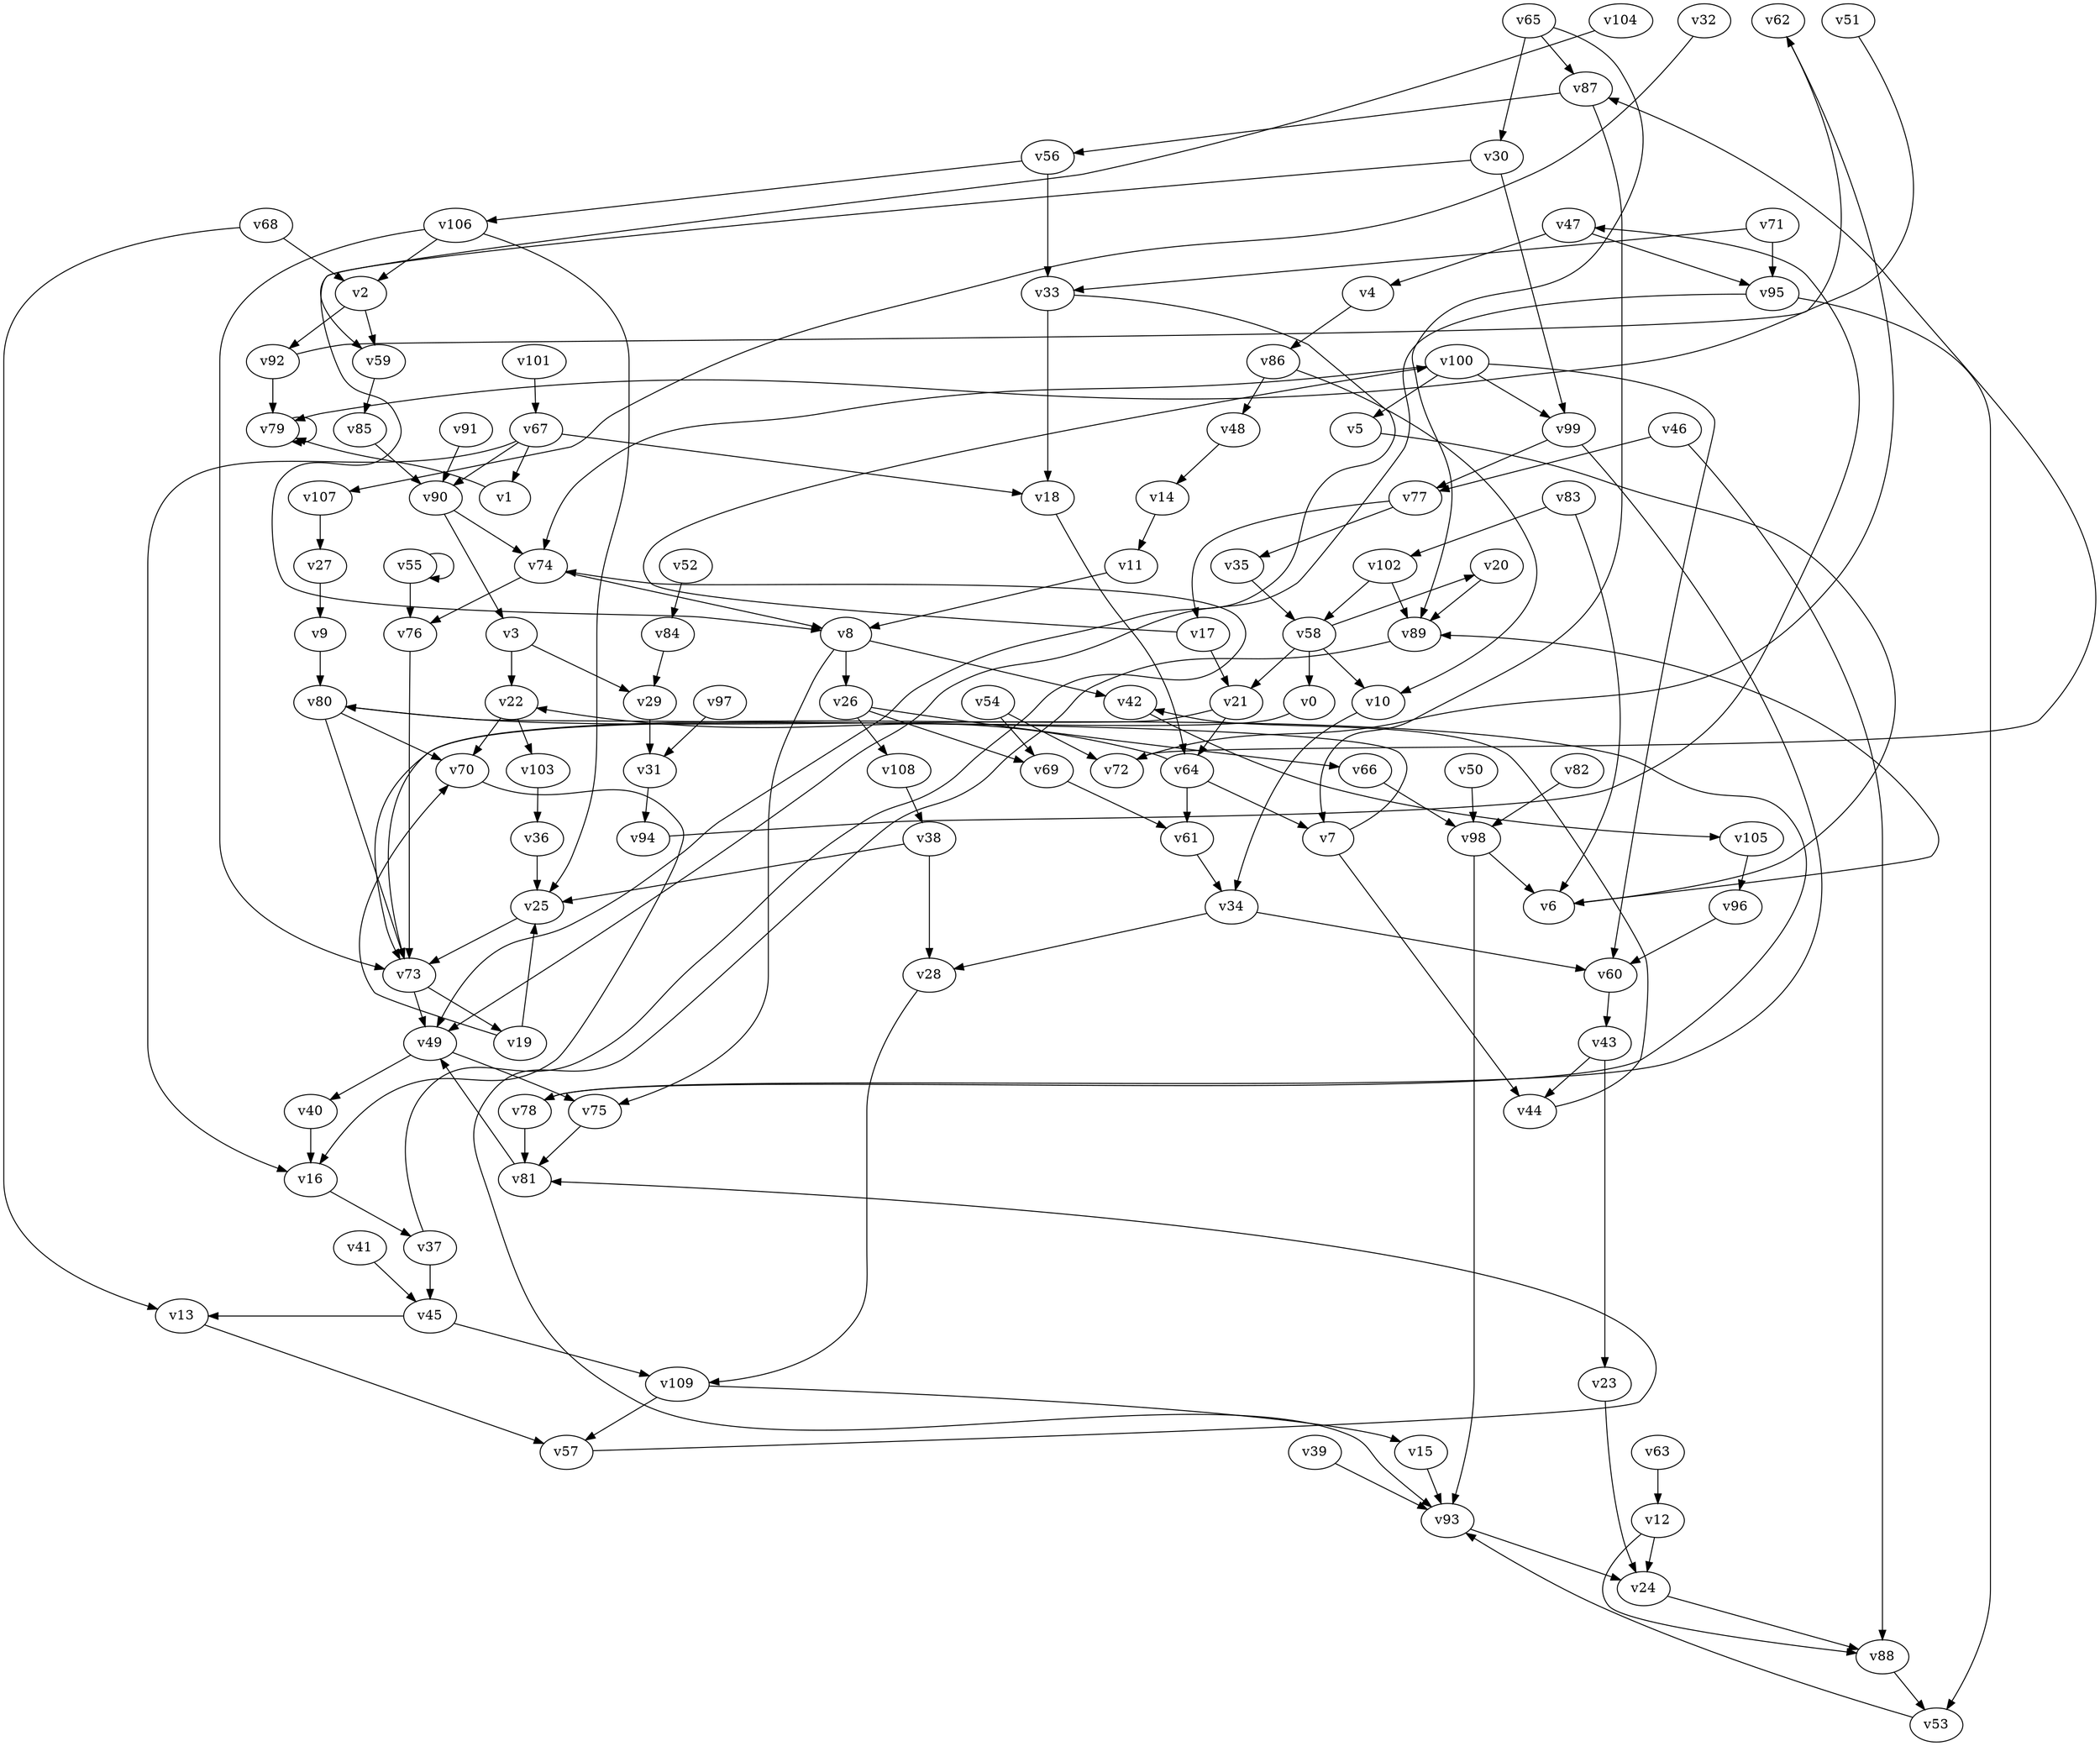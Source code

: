 // Benchmark game 152 - 110 vertices
// time_bound: 23
// targets: v76
digraph G {
    v0 [name="v0", player=0];
    v1 [name="v1", player=0];
    v2 [name="v2", player=1];
    v3 [name="v3", player=1];
    v4 [name="v4", player=0];
    v5 [name="v5", player=0];
    v6 [name="v6", player=1];
    v7 [name="v7", player=0];
    v8 [name="v8", player=0];
    v9 [name="v9", player=0];
    v10 [name="v10", player=0];
    v11 [name="v11", player=1];
    v12 [name="v12", player=1];
    v13 [name="v13", player=0];
    v14 [name="v14", player=0];
    v15 [name="v15", player=1];
    v16 [name="v16", player=0];
    v17 [name="v17", player=1];
    v18 [name="v18", player=1];
    v19 [name="v19", player=0];
    v20 [name="v20", player=0];
    v21 [name="v21", player=1];
    v22 [name="v22", player=0];
    v23 [name="v23", player=0];
    v24 [name="v24", player=0];
    v25 [name="v25", player=0];
    v26 [name="v26", player=1];
    v27 [name="v27", player=1];
    v28 [name="v28", player=1];
    v29 [name="v29", player=0];
    v30 [name="v30", player=0];
    v31 [name="v31", player=1];
    v32 [name="v32", player=1];
    v33 [name="v33", player=0];
    v34 [name="v34", player=0];
    v35 [name="v35", player=1];
    v36 [name="v36", player=0];
    v37 [name="v37", player=0];
    v38 [name="v38", player=0];
    v39 [name="v39", player=0];
    v40 [name="v40", player=1];
    v41 [name="v41", player=0];
    v42 [name="v42", player=1];
    v43 [name="v43", player=1];
    v44 [name="v44", player=1];
    v45 [name="v45", player=1];
    v46 [name="v46", player=0];
    v47 [name="v47", player=0];
    v48 [name="v48", player=1];
    v49 [name="v49", player=0];
    v50 [name="v50", player=1];
    v51 [name="v51", player=1];
    v52 [name="v52", player=0];
    v53 [name="v53", player=1];
    v54 [name="v54", player=0];
    v55 [name="v55", player=0];
    v56 [name="v56", player=1];
    v57 [name="v57", player=1];
    v58 [name="v58", player=1];
    v59 [name="v59", player=1];
    v60 [name="v60", player=0];
    v61 [name="v61", player=0];
    v62 [name="v62", player=1];
    v63 [name="v63", player=0];
    v64 [name="v64", player=1];
    v65 [name="v65", player=1];
    v66 [name="v66", player=1];
    v67 [name="v67", player=0];
    v68 [name="v68", player=1];
    v69 [name="v69", player=0];
    v70 [name="v70", player=0];
    v71 [name="v71", player=1];
    v72 [name="v72", player=1];
    v73 [name="v73", player=1];
    v74 [name="v74", player=0];
    v75 [name="v75", player=1];
    v76 [name="v76", player=0, target=1];
    v77 [name="v77", player=0];
    v78 [name="v78", player=1];
    v79 [name="v79", player=1];
    v80 [name="v80", player=0];
    v81 [name="v81", player=0];
    v82 [name="v82", player=1];
    v83 [name="v83", player=1];
    v84 [name="v84", player=0];
    v85 [name="v85", player=1];
    v86 [name="v86", player=0];
    v87 [name="v87", player=1];
    v88 [name="v88", player=0];
    v89 [name="v89", player=1];
    v90 [name="v90", player=0];
    v91 [name="v91", player=0];
    v92 [name="v92", player=1];
    v93 [name="v93", player=1];
    v94 [name="v94", player=0];
    v95 [name="v95", player=1];
    v96 [name="v96", player=0];
    v97 [name="v97", player=0];
    v98 [name="v98", player=1];
    v99 [name="v99", player=0];
    v100 [name="v100", player=1];
    v101 [name="v101", player=0];
    v102 [name="v102", player=0];
    v103 [name="v103", player=0];
    v104 [name="v104", player=0];
    v105 [name="v105", player=0];
    v106 [name="v106", player=0];
    v107 [name="v107", player=1];
    v108 [name="v108", player=0];
    v109 [name="v109", player=1];

    v0 -> v73 [constraint="t < 11"];
    v1 -> v79 [constraint="t < 11"];
    v2 -> v92;
    v3 -> v29;
    v4 -> v86;
    v5 -> v6 [constraint="t >= 5"];
    v6 -> v89 [constraint="t < 8"];
    v7 -> v80 [constraint="t >= 5"];
    v8 -> v75;
    v9 -> v80;
    v10 -> v34;
    v11 -> v8;
    v12 -> v88 [constraint="t mod 5 == 0"];
    v13 -> v57;
    v14 -> v11;
    v15 -> v93;
    v16 -> v37;
    v17 -> v100 [constraint="t mod 4 == 3"];
    v18 -> v64;
    v19 -> v70 [constraint="t < 12"];
    v20 -> v89;
    v21 -> v73 [constraint="t mod 2 == 0"];
    v22 -> v103;
    v23 -> v24;
    v24 -> v88;
    v25 -> v73;
    v26 -> v69;
    v27 -> v9;
    v28 -> v109;
    v29 -> v31;
    v30 -> v8 [constraint="t < 5"];
    v31 -> v94;
    v32 -> v107 [constraint="t < 14"];
    v33 -> v49 [constraint="t < 15"];
    v34 -> v60;
    v35 -> v58;
    v36 -> v25;
    v37 -> v74 [constraint="t mod 4 == 0"];
    v38 -> v28;
    v39 -> v93;
    v40 -> v16;
    v41 -> v45;
    v42 -> v105 [constraint="t >= 1"];
    v43 -> v44;
    v44 -> v42 [constraint="t < 7"];
    v45 -> v13 [constraint="t mod 3 == 0"];
    v46 -> v88;
    v47 -> v95;
    v48 -> v14;
    v49 -> v75;
    v50 -> v98;
    v51 -> v79 [constraint="t >= 4"];
    v52 -> v84;
    v53 -> v93 [constraint="t >= 5"];
    v54 -> v69;
    v55 -> v55;
    v56 -> v106;
    v57 -> v81 [constraint="t >= 4"];
    v58 -> v20 [constraint="t >= 2"];
    v59 -> v85;
    v60 -> v43;
    v61 -> v34;
    v62 -> v72 [constraint="t < 10"];
    v63 -> v12;
    v64 -> v22 [constraint="t mod 3 == 1"];
    v65 -> v89 [constraint="t mod 2 == 0"];
    v66 -> v98;
    v67 -> v18;
    v68 -> v2;
    v69 -> v61;
    v70 -> v16 [constraint="t >= 3"];
    v71 -> v33 [constraint="t < 13"];
    v72 -> v87 [constraint="t mod 2 == 1"];
    v73 -> v19;
    v74 -> v76;
    v75 -> v81;
    v76 -> v73;
    v77 -> v35;
    v78 -> v80 [constraint="t >= 5"];
    v79 -> v79;
    v80 -> v73;
    v81 -> v49;
    v82 -> v98;
    v83 -> v102;
    v84 -> v29;
    v85 -> v90;
    v86 -> v48;
    v87 -> v7;
    v88 -> v53;
    v89 -> v93 [constraint="t >= 2"];
    v90 -> v74;
    v91 -> v90;
    v92 -> v62 [constraint="t < 14"];
    v93 -> v24;
    v94 -> v47 [constraint="t >= 4"];
    v95 -> v49 [constraint="t mod 5 == 3"];
    v96 -> v60;
    v97 -> v31;
    v98 -> v93;
    v99 -> v78 [constraint="t mod 4 == 1"];
    v100 -> v5;
    v101 -> v67;
    v102 -> v89;
    v103 -> v36;
    v104 -> v59 [constraint="t < 9"];
    v105 -> v96;
    v106 -> v25;
    v107 -> v27;
    v108 -> v38;
    v109 -> v15;
    v22 -> v70;
    v3 -> v22;
    v74 -> v8;
    v38 -> v25;
    v106 -> v73;
    v33 -> v18;
    v98 -> v6;
    v56 -> v33;
    v64 -> v7;
    v8 -> v42;
    v46 -> v77;
    v58 -> v21;
    v7 -> v44;
    v49 -> v40;
    v17 -> v21;
    v58 -> v10;
    v77 -> v17;
    v95 -> v53;
    v80 -> v70;
    v2 -> v59;
    v47 -> v4;
    v83 -> v6;
    v73 -> v49;
    v58 -> v0;
    v65 -> v30;
    v26 -> v66;
    v67 -> v90;
    v67 -> v1;
    v54 -> v72;
    v102 -> v58;
    v30 -> v99;
    v67 -> v16;
    v64 -> v61;
    v65 -> v87;
    v78 -> v81;
    v92 -> v79;
    v86 -> v10;
    v87 -> v56;
    v19 -> v25;
    v43 -> v23;
    v71 -> v95;
    v68 -> v13;
    v45 -> v109;
    v12 -> v24;
    v55 -> v76;
    v99 -> v77;
    v21 -> v64;
    v90 -> v3;
    v26 -> v108;
    v100 -> v74;
    v100 -> v60;
    v109 -> v57;
    v106 -> v2;
    v34 -> v28;
    v8 -> v26;
    v37 -> v45;
    v100 -> v99;
}
